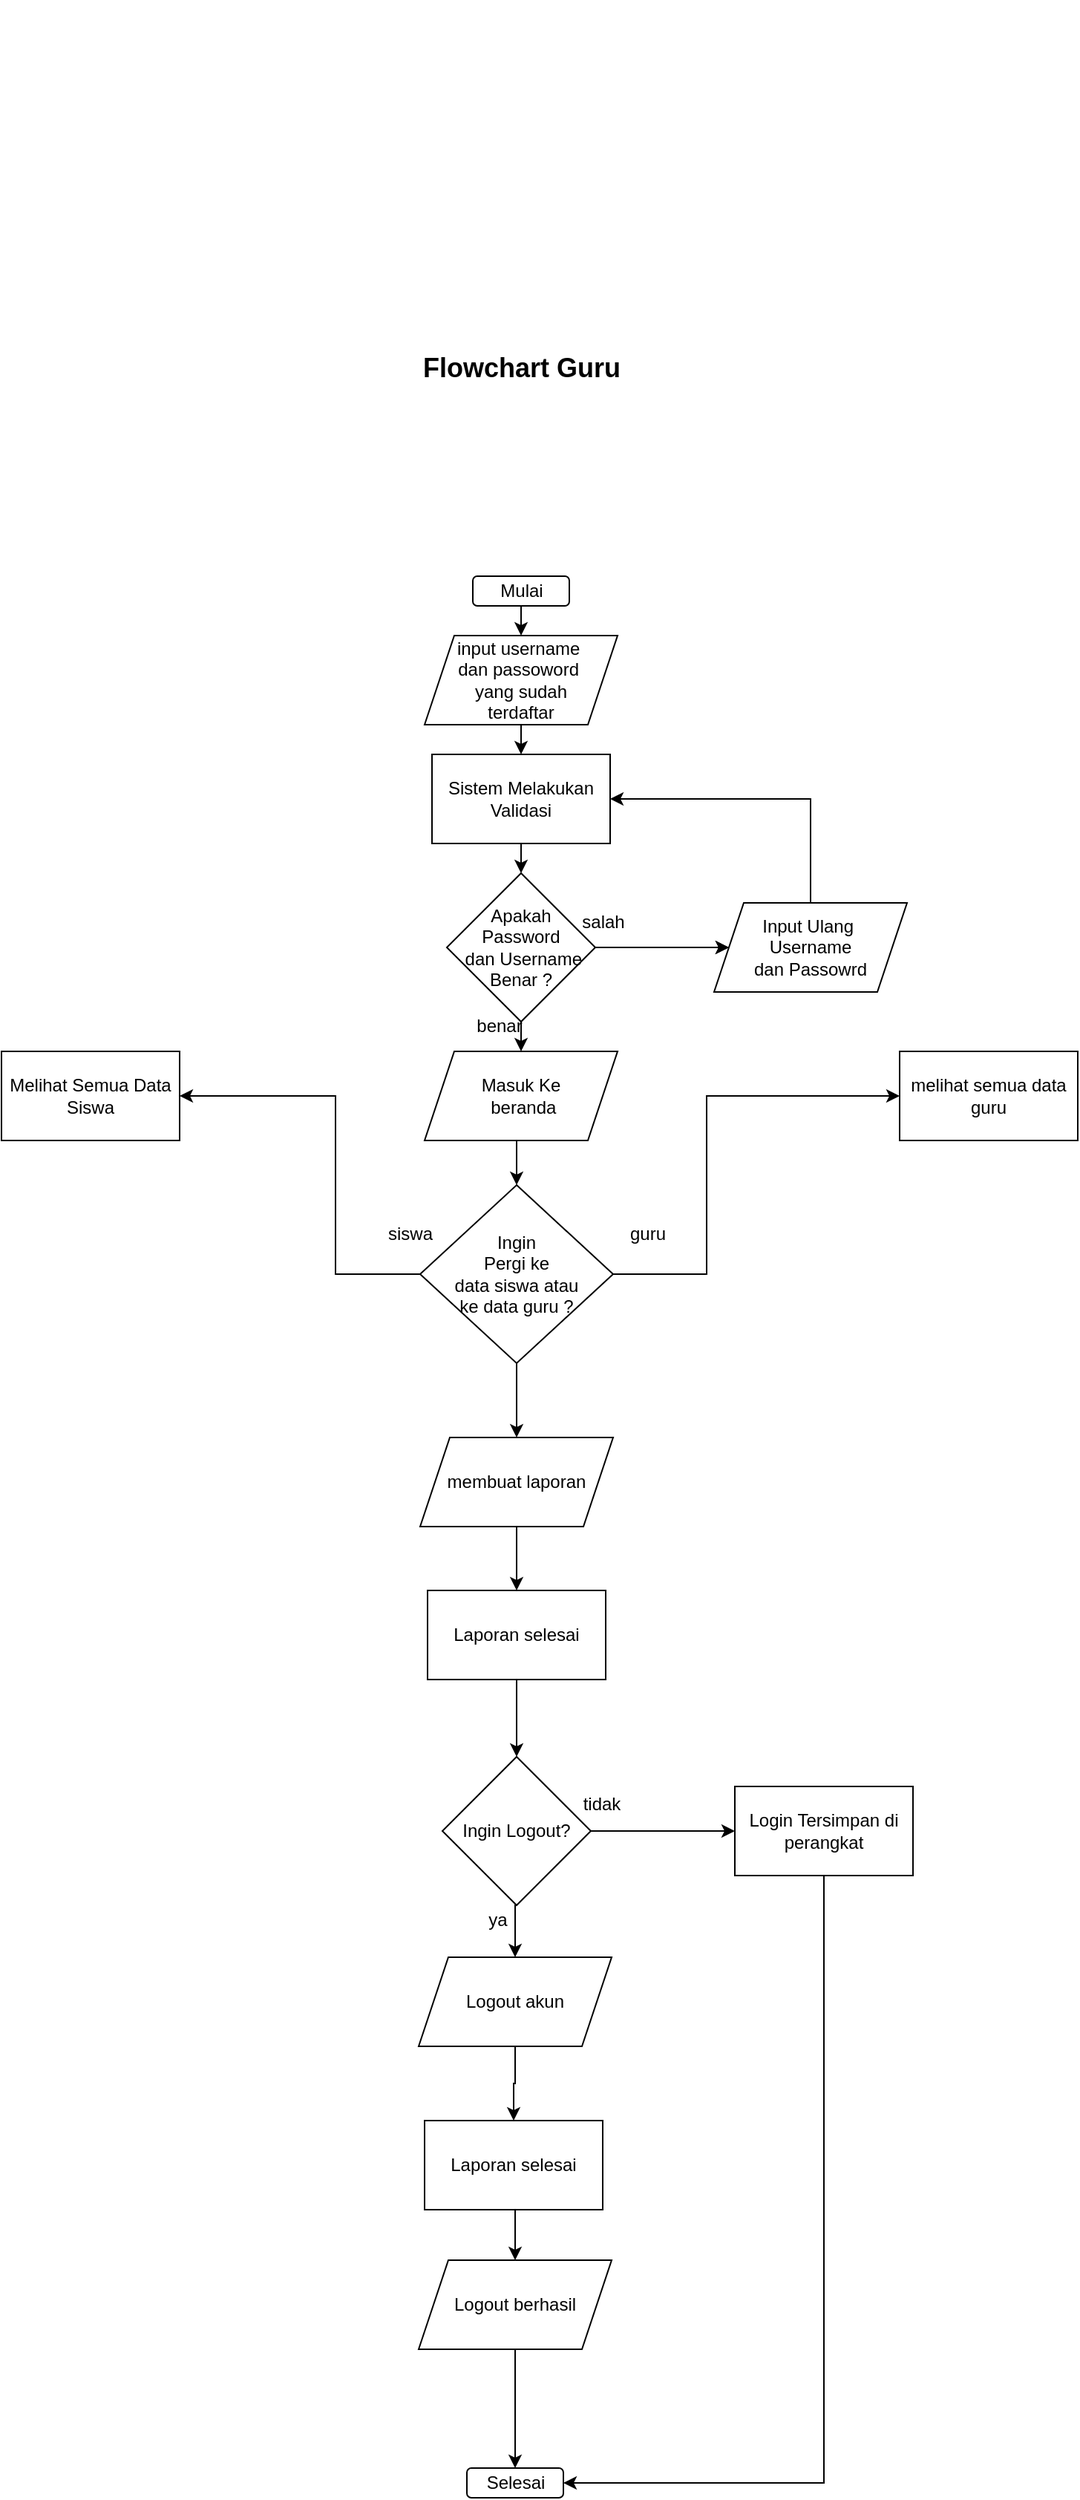 <mxfile version="21.2.8" type="device">
  <diagram name="Page-1" id="ZJziXxxdAj8SFKqpZ-4v">
    <mxGraphModel dx="1036" dy="654" grid="1" gridSize="10" guides="1" tooltips="1" connect="1" arrows="1" fold="1" page="1" pageScale="1" pageWidth="850" pageHeight="1100" background="none" math="0" shadow="0">
      <root>
        <mxCell id="0" />
        <mxCell id="1" parent="0" />
        <mxCell id="44k4_VBJVtMnTsJ_2v9P-7" style="edgeStyle=orthogonalEdgeStyle;rounded=0;orthogonalLoop=1;jettySize=auto;html=1;exitX=0.5;exitY=1;exitDx=0;exitDy=0;" parent="1" edge="1">
          <mxGeometry relative="1" as="geometry">
            <mxPoint x="440" y="210" as="sourcePoint" />
            <mxPoint x="440" y="210" as="targetPoint" />
          </mxGeometry>
        </mxCell>
        <mxCell id="44k4_VBJVtMnTsJ_2v9P-68" value="&lt;b&gt;&lt;font style=&quot;font-size: 18px;&quot;&gt;Flowchart Guru&lt;/font&gt;&lt;/b&gt;" style="text;html=1;align=center;verticalAlign=middle;resizable=0;points=[];autosize=1;strokeColor=none;fillColor=none;" parent="1" vertex="1">
          <mxGeometry x="325" y="430" width="160" height="40" as="geometry" />
        </mxCell>
        <mxCell id="6W6a73ZQ8LbhypEmX5_w-3" value="Mulai" style="rounded=1;whiteSpace=wrap;html=1;" parent="1" vertex="1">
          <mxGeometry x="372.5" y="590" width="65" height="20" as="geometry" />
        </mxCell>
        <mxCell id="kdsUeCvhNcCIAWtushqa-12" style="edgeStyle=orthogonalEdgeStyle;rounded=0;orthogonalLoop=1;jettySize=auto;html=1;exitX=0.5;exitY=1;exitDx=0;exitDy=0;entryX=0.5;entryY=0;entryDx=0;entryDy=0;" parent="1" target="kdsUeCvhNcCIAWtushqa-11" edge="1">
          <mxGeometry relative="1" as="geometry">
            <mxPoint x="405" y="610" as="sourcePoint" />
          </mxGeometry>
        </mxCell>
        <mxCell id="kdsUeCvhNcCIAWtushqa-14" style="edgeStyle=orthogonalEdgeStyle;rounded=0;orthogonalLoop=1;jettySize=auto;html=1;exitX=0.5;exitY=1;exitDx=0;exitDy=0;entryX=0.5;entryY=0;entryDx=0;entryDy=0;" parent="1" source="kdsUeCvhNcCIAWtushqa-11" target="kdsUeCvhNcCIAWtushqa-13" edge="1">
          <mxGeometry relative="1" as="geometry" />
        </mxCell>
        <mxCell id="kdsUeCvhNcCIAWtushqa-11" value="input username&amp;nbsp;&lt;br&gt;dan passoword&amp;nbsp;&lt;br&gt;yang sudah&lt;br&gt;terdaftar" style="shape=parallelogram;perimeter=parallelogramPerimeter;whiteSpace=wrap;html=1;fixedSize=1;" parent="1" vertex="1">
          <mxGeometry x="340" y="630" width="130" height="60" as="geometry" />
        </mxCell>
        <mxCell id="kdsUeCvhNcCIAWtushqa-16" style="edgeStyle=orthogonalEdgeStyle;rounded=0;orthogonalLoop=1;jettySize=auto;html=1;exitX=0.5;exitY=1;exitDx=0;exitDy=0;entryX=0.5;entryY=0;entryDx=0;entryDy=0;" parent="1" source="kdsUeCvhNcCIAWtushqa-13" target="kdsUeCvhNcCIAWtushqa-15" edge="1">
          <mxGeometry relative="1" as="geometry" />
        </mxCell>
        <mxCell id="kdsUeCvhNcCIAWtushqa-13" value="Sistem Melakukan&lt;br&gt;Validasi" style="rounded=0;whiteSpace=wrap;html=1;" parent="1" vertex="1">
          <mxGeometry x="345" y="710" width="120" height="60" as="geometry" />
        </mxCell>
        <mxCell id="kdsUeCvhNcCIAWtushqa-18" style="edgeStyle=orthogonalEdgeStyle;rounded=0;orthogonalLoop=1;jettySize=auto;html=1;exitX=1;exitY=0.5;exitDx=0;exitDy=0;entryX=0;entryY=0.5;entryDx=0;entryDy=0;" parent="1" source="kdsUeCvhNcCIAWtushqa-15" target="kdsUeCvhNcCIAWtushqa-17" edge="1">
          <mxGeometry relative="1" as="geometry" />
        </mxCell>
        <mxCell id="kdsUeCvhNcCIAWtushqa-21" value="" style="edgeStyle=orthogonalEdgeStyle;rounded=0;orthogonalLoop=1;jettySize=auto;html=1;" parent="1" source="kdsUeCvhNcCIAWtushqa-15" target="kdsUeCvhNcCIAWtushqa-17" edge="1">
          <mxGeometry relative="1" as="geometry" />
        </mxCell>
        <mxCell id="kdsUeCvhNcCIAWtushqa-24" style="edgeStyle=orthogonalEdgeStyle;rounded=0;orthogonalLoop=1;jettySize=auto;html=1;exitX=0.5;exitY=1;exitDx=0;exitDy=0;entryX=0.5;entryY=0;entryDx=0;entryDy=0;" parent="1" source="kdsUeCvhNcCIAWtushqa-15" target="kdsUeCvhNcCIAWtushqa-23" edge="1">
          <mxGeometry relative="1" as="geometry" />
        </mxCell>
        <mxCell id="kdsUeCvhNcCIAWtushqa-15" value="Apakah &lt;br&gt;Password&lt;br&gt;&amp;nbsp;dan Username Benar ?" style="rhombus;whiteSpace=wrap;html=1;" parent="1" vertex="1">
          <mxGeometry x="355" y="790" width="100" height="100" as="geometry" />
        </mxCell>
        <mxCell id="kdsUeCvhNcCIAWtushqa-28" style="edgeStyle=orthogonalEdgeStyle;rounded=0;orthogonalLoop=1;jettySize=auto;html=1;exitX=0.5;exitY=0;exitDx=0;exitDy=0;entryX=1;entryY=0.5;entryDx=0;entryDy=0;" parent="1" source="kdsUeCvhNcCIAWtushqa-17" target="kdsUeCvhNcCIAWtushqa-13" edge="1">
          <mxGeometry relative="1" as="geometry" />
        </mxCell>
        <mxCell id="kdsUeCvhNcCIAWtushqa-17" value="Input Ulang&amp;nbsp;&lt;br&gt;Username&lt;br&gt;dan Passowrd" style="shape=parallelogram;perimeter=parallelogramPerimeter;whiteSpace=wrap;html=1;fixedSize=1;" parent="1" vertex="1">
          <mxGeometry x="535" y="810" width="130" height="60" as="geometry" />
        </mxCell>
        <mxCell id="kdsUeCvhNcCIAWtushqa-22" value="salah" style="text;html=1;align=center;verticalAlign=middle;resizable=0;points=[];autosize=1;strokeColor=none;fillColor=none;" parent="1" vertex="1">
          <mxGeometry x="435" y="808" width="50" height="30" as="geometry" />
        </mxCell>
        <mxCell id="kdsUeCvhNcCIAWtushqa-157" style="edgeStyle=orthogonalEdgeStyle;rounded=0;orthogonalLoop=1;jettySize=auto;html=1;exitX=0.5;exitY=1;exitDx=0;exitDy=0;entryX=0.5;entryY=0;entryDx=0;entryDy=0;" parent="1" source="kdsUeCvhNcCIAWtushqa-23" target="kdsUeCvhNcCIAWtushqa-84" edge="1">
          <mxGeometry relative="1" as="geometry" />
        </mxCell>
        <mxCell id="kdsUeCvhNcCIAWtushqa-23" value="Masuk Ke&lt;br&gt;&amp;nbsp;beranda&lt;br&gt;" style="shape=parallelogram;perimeter=parallelogramPerimeter;whiteSpace=wrap;html=1;fixedSize=1;" parent="1" vertex="1">
          <mxGeometry x="340" y="910" width="130" height="60" as="geometry" />
        </mxCell>
        <mxCell id="kdsUeCvhNcCIAWtushqa-36" value="Melihat Semua Data Siswa" style="rounded=0;whiteSpace=wrap;html=1;" parent="1" vertex="1">
          <mxGeometry x="55" y="910" width="120" height="60" as="geometry" />
        </mxCell>
        <mxCell id="kdsUeCvhNcCIAWtushqa-63" value="Selesai" style="rounded=1;whiteSpace=wrap;html=1;" parent="1" vertex="1">
          <mxGeometry x="368.5" y="1864" width="65" height="20" as="geometry" />
        </mxCell>
        <mxCell id="KYwtxhSE7oPHQzob0ILg-1" style="edgeStyle=orthogonalEdgeStyle;rounded=0;orthogonalLoop=1;jettySize=auto;html=1;exitX=1;exitY=0.5;exitDx=0;exitDy=0;entryX=0;entryY=0.5;entryDx=0;entryDy=0;" parent="1" source="kdsUeCvhNcCIAWtushqa-84" target="kdsUeCvhNcCIAWtushqa-100" edge="1">
          <mxGeometry relative="1" as="geometry">
            <Array as="points">
              <mxPoint x="530" y="1060" />
              <mxPoint x="530" y="940" />
            </Array>
          </mxGeometry>
        </mxCell>
        <mxCell id="KYwtxhSE7oPHQzob0ILg-2" style="edgeStyle=orthogonalEdgeStyle;rounded=0;orthogonalLoop=1;jettySize=auto;html=1;exitX=0;exitY=0.5;exitDx=0;exitDy=0;entryX=1;entryY=0.5;entryDx=0;entryDy=0;" parent="1" source="kdsUeCvhNcCIAWtushqa-84" target="kdsUeCvhNcCIAWtushqa-36" edge="1">
          <mxGeometry relative="1" as="geometry">
            <Array as="points">
              <mxPoint x="280" y="1060" />
              <mxPoint x="280" y="940" />
            </Array>
          </mxGeometry>
        </mxCell>
        <mxCell id="yQVsRspFtRYKdp1d_yO--9" style="edgeStyle=orthogonalEdgeStyle;rounded=0;orthogonalLoop=1;jettySize=auto;html=1;exitX=0.5;exitY=1;exitDx=0;exitDy=0;entryX=0.5;entryY=0;entryDx=0;entryDy=0;" parent="1" source="kdsUeCvhNcCIAWtushqa-84" target="kdsUeCvhNcCIAWtushqa-168" edge="1">
          <mxGeometry relative="1" as="geometry" />
        </mxCell>
        <mxCell id="kdsUeCvhNcCIAWtushqa-84" value="Ingin &lt;br&gt;Pergi ke &lt;br&gt;data siswa atau &lt;br&gt;ke data guru ?" style="rhombus;whiteSpace=wrap;html=1;" parent="1" vertex="1">
          <mxGeometry x="337" y="1000" width="130" height="120" as="geometry" />
        </mxCell>
        <mxCell id="kdsUeCvhNcCIAWtushqa-100" value="melihat semua data guru" style="rounded=0;whiteSpace=wrap;html=1;" parent="1" vertex="1">
          <mxGeometry x="660" y="910" width="120" height="60" as="geometry" />
        </mxCell>
        <mxCell id="yQVsRspFtRYKdp1d_yO--10" style="edgeStyle=orthogonalEdgeStyle;rounded=0;orthogonalLoop=1;jettySize=auto;html=1;exitX=0.5;exitY=1;exitDx=0;exitDy=0;entryX=0.5;entryY=0;entryDx=0;entryDy=0;" parent="1" source="kdsUeCvhNcCIAWtushqa-148" target="kdsUeCvhNcCIAWtushqa-174" edge="1">
          <mxGeometry relative="1" as="geometry" />
        </mxCell>
        <mxCell id="kdsUeCvhNcCIAWtushqa-148" value="Laporan selesai" style="rounded=0;whiteSpace=wrap;html=1;" parent="1" vertex="1">
          <mxGeometry x="342" y="1273" width="120" height="60" as="geometry" />
        </mxCell>
        <mxCell id="yQVsRspFtRYKdp1d_yO--14" style="edgeStyle=orthogonalEdgeStyle;rounded=0;orthogonalLoop=1;jettySize=auto;html=1;exitX=0.5;exitY=1;exitDx=0;exitDy=0;entryX=0.5;entryY=0;entryDx=0;entryDy=0;" parent="1" source="kdsUeCvhNcCIAWtushqa-133" target="yQVsRspFtRYKdp1d_yO--12" edge="1">
          <mxGeometry relative="1" as="geometry" />
        </mxCell>
        <mxCell id="kdsUeCvhNcCIAWtushqa-133" value="Logout akun" style="shape=parallelogram;perimeter=parallelogramPerimeter;whiteSpace=wrap;html=1;fixedSize=1;" parent="1" vertex="1">
          <mxGeometry x="336" y="1520" width="130" height="60" as="geometry" />
        </mxCell>
        <mxCell id="kdsUeCvhNcCIAWtushqa-180" style="edgeStyle=orthogonalEdgeStyle;rounded=0;orthogonalLoop=1;jettySize=auto;html=1;exitX=0.5;exitY=1;exitDx=0;exitDy=0;entryX=0.5;entryY=0;entryDx=0;entryDy=0;" parent="1" source="kdsUeCvhNcCIAWtushqa-154" target="kdsUeCvhNcCIAWtushqa-63" edge="1">
          <mxGeometry relative="1" as="geometry" />
        </mxCell>
        <mxCell id="kdsUeCvhNcCIAWtushqa-154" value="Logout berhasil" style="shape=parallelogram;perimeter=parallelogramPerimeter;whiteSpace=wrap;html=1;fixedSize=1;" parent="1" vertex="1">
          <mxGeometry x="336" y="1724" width="130" height="60" as="geometry" />
        </mxCell>
        <mxCell id="yQVsRspFtRYKdp1d_yO--11" style="edgeStyle=orthogonalEdgeStyle;rounded=0;orthogonalLoop=1;jettySize=auto;html=1;exitX=0.5;exitY=1;exitDx=0;exitDy=0;entryX=0.5;entryY=0;entryDx=0;entryDy=0;" parent="1" source="kdsUeCvhNcCIAWtushqa-168" target="kdsUeCvhNcCIAWtushqa-148" edge="1">
          <mxGeometry relative="1" as="geometry" />
        </mxCell>
        <mxCell id="kdsUeCvhNcCIAWtushqa-168" value="membuat laporan" style="shape=parallelogram;perimeter=parallelogramPerimeter;whiteSpace=wrap;html=1;fixedSize=1;" parent="1" vertex="1">
          <mxGeometry x="337" y="1170" width="130" height="60" as="geometry" />
        </mxCell>
        <mxCell id="kdsUeCvhNcCIAWtushqa-183" style="edgeStyle=orthogonalEdgeStyle;rounded=0;orthogonalLoop=1;jettySize=auto;html=1;exitX=1;exitY=0.5;exitDx=0;exitDy=0;entryX=0;entryY=0.5;entryDx=0;entryDy=0;" parent="1" source="kdsUeCvhNcCIAWtushqa-174" target="kdsUeCvhNcCIAWtushqa-182" edge="1">
          <mxGeometry relative="1" as="geometry" />
        </mxCell>
        <mxCell id="yQVsRspFtRYKdp1d_yO--13" style="edgeStyle=orthogonalEdgeStyle;rounded=0;orthogonalLoop=1;jettySize=auto;html=1;exitX=0.5;exitY=1;exitDx=0;exitDy=0;entryX=0.5;entryY=0;entryDx=0;entryDy=0;" parent="1" source="kdsUeCvhNcCIAWtushqa-174" target="kdsUeCvhNcCIAWtushqa-133" edge="1">
          <mxGeometry relative="1" as="geometry" />
        </mxCell>
        <mxCell id="kdsUeCvhNcCIAWtushqa-174" value="Ingin Logout?" style="rhombus;whiteSpace=wrap;html=1;" parent="1" vertex="1">
          <mxGeometry x="352" y="1385" width="100" height="100" as="geometry" />
        </mxCell>
        <mxCell id="kdsUeCvhNcCIAWtushqa-184" style="edgeStyle=orthogonalEdgeStyle;rounded=0;orthogonalLoop=1;jettySize=auto;html=1;exitX=0.5;exitY=1;exitDx=0;exitDy=0;entryX=1;entryY=0.5;entryDx=0;entryDy=0;" parent="1" source="kdsUeCvhNcCIAWtushqa-182" target="kdsUeCvhNcCIAWtushqa-63" edge="1">
          <mxGeometry relative="1" as="geometry" />
        </mxCell>
        <mxCell id="kdsUeCvhNcCIAWtushqa-182" value="Login Tersimpan di perangkat" style="rounded=0;whiteSpace=wrap;html=1;" parent="1" vertex="1">
          <mxGeometry x="549" y="1405" width="120" height="60" as="geometry" />
        </mxCell>
        <mxCell id="KYwtxhSE7oPHQzob0ILg-5" value="benar" style="text;html=1;align=center;verticalAlign=middle;resizable=0;points=[];autosize=1;strokeColor=none;fillColor=none;" parent="1" vertex="1">
          <mxGeometry x="365" y="878" width="50" height="30" as="geometry" />
        </mxCell>
        <mxCell id="KYwtxhSE7oPHQzob0ILg-6" value="siswa" style="text;html=1;align=center;verticalAlign=middle;resizable=0;points=[];autosize=1;strokeColor=none;fillColor=none;" parent="1" vertex="1">
          <mxGeometry x="305" y="1018" width="50" height="30" as="geometry" />
        </mxCell>
        <mxCell id="KYwtxhSE7oPHQzob0ILg-7" value="guru" style="text;html=1;align=center;verticalAlign=middle;resizable=0;points=[];autosize=1;strokeColor=none;fillColor=none;" parent="1" vertex="1">
          <mxGeometry x="465" y="1018" width="50" height="30" as="geometry" />
        </mxCell>
        <mxCell id="KYwtxhSE7oPHQzob0ILg-19" value="tidak" style="text;html=1;align=center;verticalAlign=middle;resizable=0;points=[];autosize=1;strokeColor=none;fillColor=none;" parent="1" vertex="1">
          <mxGeometry x="434" y="1402" width="50" height="30" as="geometry" />
        </mxCell>
        <mxCell id="KYwtxhSE7oPHQzob0ILg-20" value="ya" style="text;html=1;align=center;verticalAlign=middle;resizable=0;points=[];autosize=1;strokeColor=none;fillColor=none;" parent="1" vertex="1">
          <mxGeometry x="368.5" y="1480" width="40" height="30" as="geometry" />
        </mxCell>
        <mxCell id="yQVsRspFtRYKdp1d_yO--15" style="edgeStyle=orthogonalEdgeStyle;rounded=0;orthogonalLoop=1;jettySize=auto;html=1;exitX=0.5;exitY=1;exitDx=0;exitDy=0;entryX=0.5;entryY=0;entryDx=0;entryDy=0;" parent="1" source="yQVsRspFtRYKdp1d_yO--12" target="kdsUeCvhNcCIAWtushqa-154" edge="1">
          <mxGeometry relative="1" as="geometry" />
        </mxCell>
        <mxCell id="yQVsRspFtRYKdp1d_yO--12" value="Laporan selesai" style="rounded=0;whiteSpace=wrap;html=1;" parent="1" vertex="1">
          <mxGeometry x="340" y="1630" width="120" height="60" as="geometry" />
        </mxCell>
      </root>
    </mxGraphModel>
  </diagram>
</mxfile>
